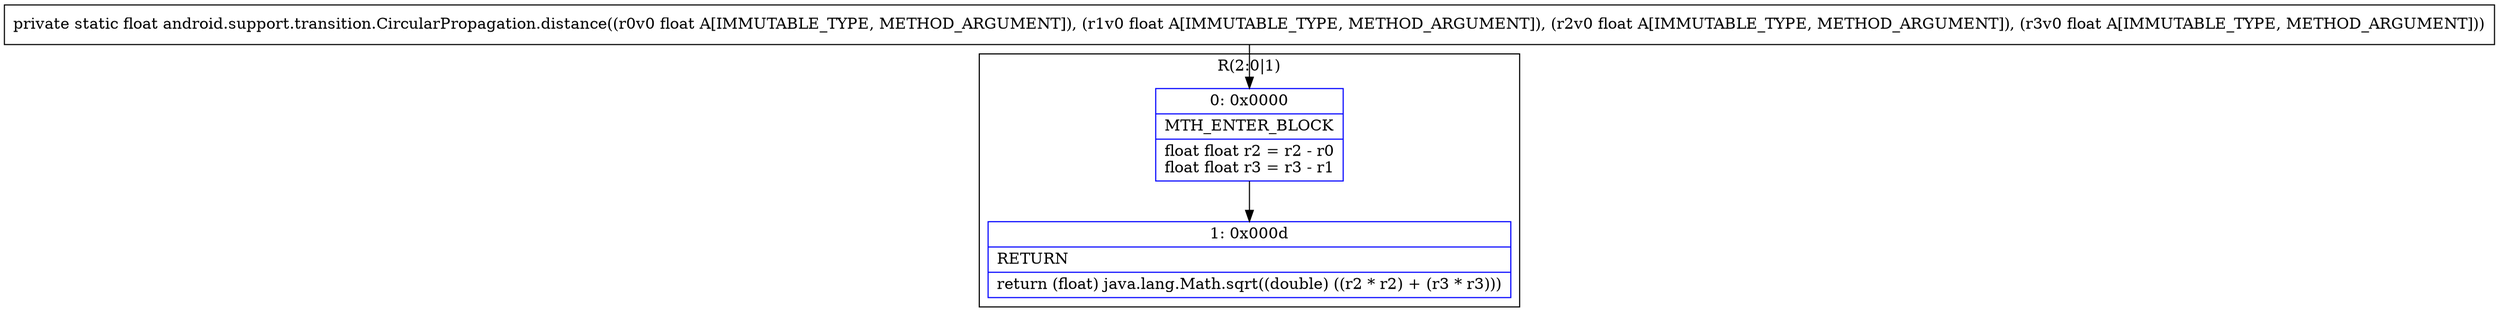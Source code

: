 digraph "CFG forandroid.support.transition.CircularPropagation.distance(FFFF)F" {
subgraph cluster_Region_1308230591 {
label = "R(2:0|1)";
node [shape=record,color=blue];
Node_0 [shape=record,label="{0\:\ 0x0000|MTH_ENTER_BLOCK\l|float float r2 = r2 \- r0\lfloat float r3 = r3 \- r1\l}"];
Node_1 [shape=record,label="{1\:\ 0x000d|RETURN\l|return (float) java.lang.Math.sqrt((double) ((r2 * r2) + (r3 * r3)))\l}"];
}
MethodNode[shape=record,label="{private static float android.support.transition.CircularPropagation.distance((r0v0 float A[IMMUTABLE_TYPE, METHOD_ARGUMENT]), (r1v0 float A[IMMUTABLE_TYPE, METHOD_ARGUMENT]), (r2v0 float A[IMMUTABLE_TYPE, METHOD_ARGUMENT]), (r3v0 float A[IMMUTABLE_TYPE, METHOD_ARGUMENT])) }"];
MethodNode -> Node_0;
Node_0 -> Node_1;
}

